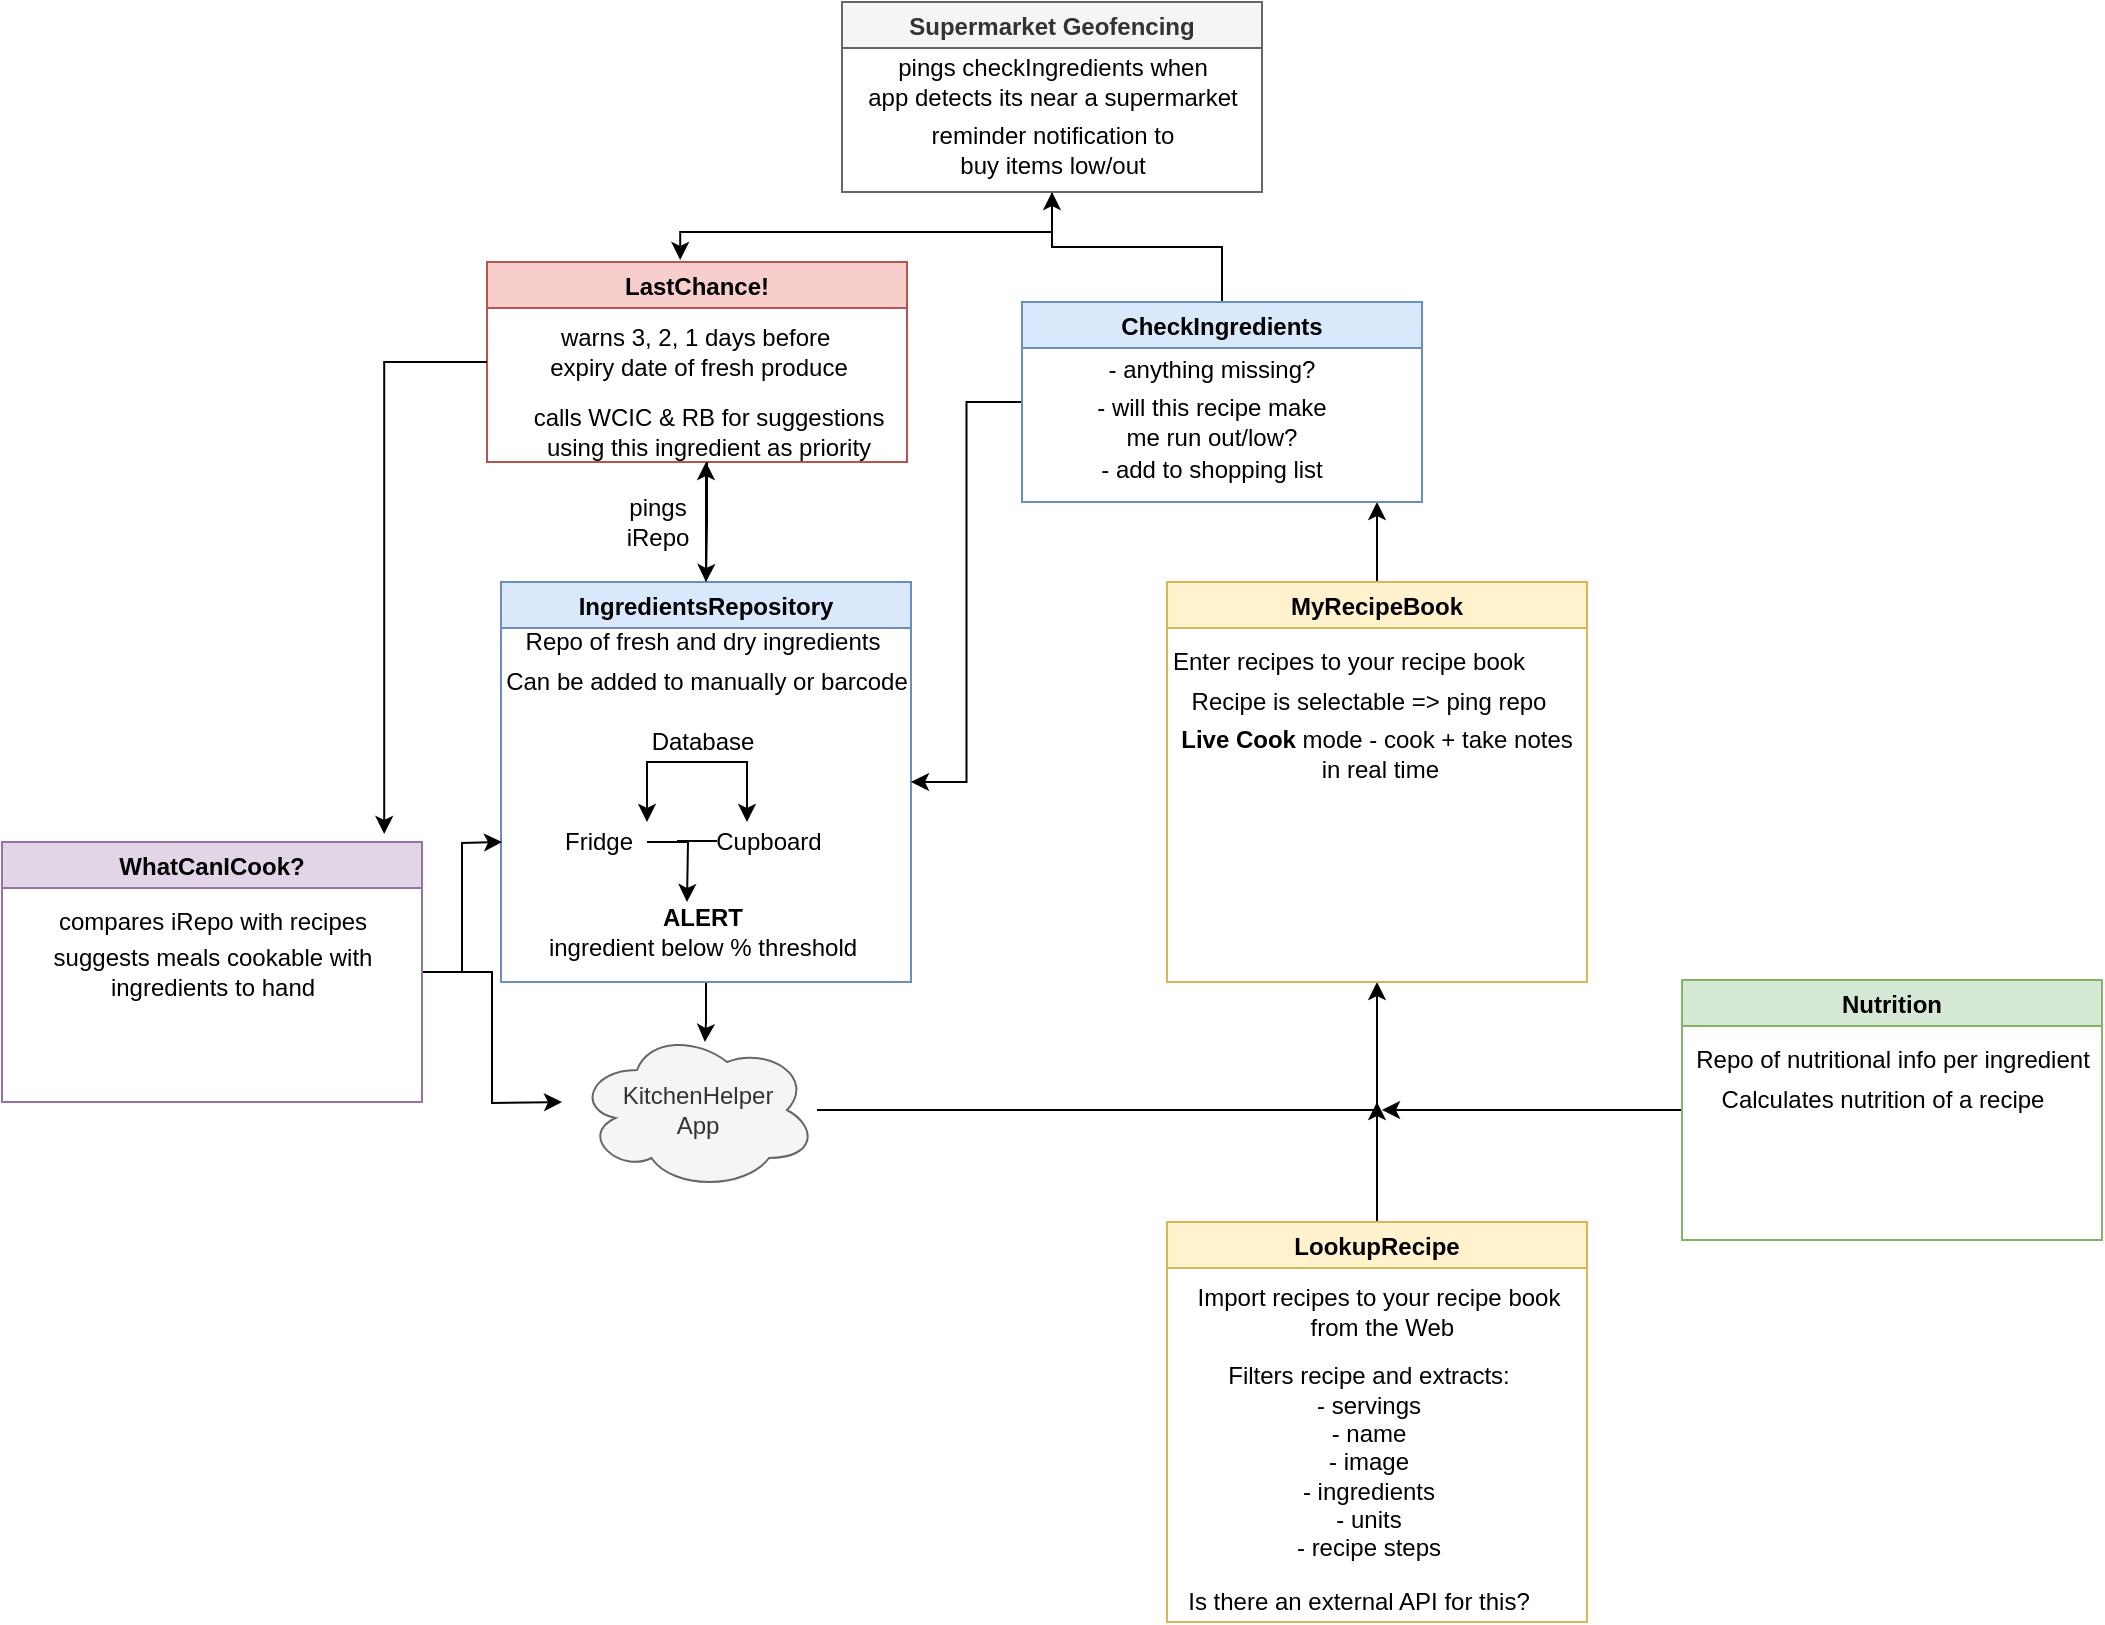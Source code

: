 <mxfile version="14.8.0" type="github">
  <diagram id="C5RBs43oDa-KdzZeNtuy" name="Page-1">
    <mxGraphModel dx="2066" dy="1958" grid="1" gridSize="10" guides="1" tooltips="1" connect="1" arrows="1" fold="1" page="1" pageScale="1" pageWidth="1169" pageHeight="827" math="0" shadow="0">
      <root>
        <mxCell id="WIyWlLk6GJQsqaUBKTNV-0" />
        <mxCell id="WIyWlLk6GJQsqaUBKTNV-1" parent="WIyWlLk6GJQsqaUBKTNV-0" />
        <mxCell id="CvALPrKDwg2GNkAODaw3-17" style="edgeStyle=orthogonalEdgeStyle;rounded=0;orthogonalLoop=1;jettySize=auto;html=1;" edge="1" parent="WIyWlLk6GJQsqaUBKTNV-1" source="CvALPrKDwg2GNkAODaw3-0" target="CvALPrKDwg2GNkAODaw3-18">
          <mxGeometry relative="1" as="geometry">
            <mxPoint x="662.5" y="310" as="targetPoint" />
          </mxGeometry>
        </mxCell>
        <mxCell id="CvALPrKDwg2GNkAODaw3-0" value="KitchenHelper&lt;br&gt;App" style="ellipse;shape=cloud;whiteSpace=wrap;html=1;fillColor=#f5f5f5;strokeColor=#666666;fontColor=#333333;" vertex="1" parent="WIyWlLk6GJQsqaUBKTNV-1">
          <mxGeometry x="387.5" y="334" width="120" height="80" as="geometry" />
        </mxCell>
        <mxCell id="CvALPrKDwg2GNkAODaw3-16" style="edgeStyle=orthogonalEdgeStyle;rounded=0;orthogonalLoop=1;jettySize=auto;html=1;entryX=0.533;entryY=0.075;entryDx=0;entryDy=0;entryPerimeter=0;" edge="1" parent="WIyWlLk6GJQsqaUBKTNV-1" source="CvALPrKDwg2GNkAODaw3-2" target="CvALPrKDwg2GNkAODaw3-0">
          <mxGeometry relative="1" as="geometry" />
        </mxCell>
        <mxCell id="CvALPrKDwg2GNkAODaw3-68" style="edgeStyle=orthogonalEdgeStyle;rounded=0;orthogonalLoop=1;jettySize=auto;html=1;" edge="1" parent="WIyWlLk6GJQsqaUBKTNV-1" source="CvALPrKDwg2GNkAODaw3-2">
          <mxGeometry relative="1" as="geometry">
            <mxPoint x="452" y="50" as="targetPoint" />
          </mxGeometry>
        </mxCell>
        <mxCell id="CvALPrKDwg2GNkAODaw3-2" value="IngredientsRepository" style="swimlane;fillColor=#dae8fc;strokeColor=#6c8ebf;" vertex="1" parent="WIyWlLk6GJQsqaUBKTNV-1">
          <mxGeometry x="349.5" y="110" width="205" height="200" as="geometry" />
        </mxCell>
        <mxCell id="CvALPrKDwg2GNkAODaw3-3" value="Database" style="text;html=1;align=center;verticalAlign=middle;resizable=0;points=[];autosize=1;strokeColor=none;" vertex="1" parent="CvALPrKDwg2GNkAODaw3-2">
          <mxGeometry x="65" y="70" width="70" height="20" as="geometry" />
        </mxCell>
        <mxCell id="CvALPrKDwg2GNkAODaw3-15" value="&lt;b&gt;ALERT&lt;/b&gt;&lt;br&gt;ingredient below % threshold" style="text;html=1;align=center;verticalAlign=middle;resizable=0;points=[];autosize=1;strokeColor=none;" vertex="1" parent="CvALPrKDwg2GNkAODaw3-2">
          <mxGeometry x="15" y="160" width="170" height="30" as="geometry" />
        </mxCell>
        <mxCell id="CvALPrKDwg2GNkAODaw3-21" value="Repo of fresh and dry ingredients" style="text;html=1;align=center;verticalAlign=middle;resizable=0;points=[];autosize=1;strokeColor=none;" vertex="1" parent="CvALPrKDwg2GNkAODaw3-2">
          <mxGeometry x="5" y="20" width="190" height="20" as="geometry" />
        </mxCell>
        <mxCell id="CvALPrKDwg2GNkAODaw3-22" value="Can be added to manually or barcode" style="text;html=1;align=center;verticalAlign=middle;resizable=0;points=[];autosize=1;strokeColor=none;" vertex="1" parent="CvALPrKDwg2GNkAODaw3-2">
          <mxGeometry x="-7.5" y="40" width="220" height="20" as="geometry" />
        </mxCell>
        <mxCell id="CvALPrKDwg2GNkAODaw3-6" style="edgeStyle=orthogonalEdgeStyle;rounded=0;orthogonalLoop=1;jettySize=auto;html=1;" edge="1" parent="WIyWlLk6GJQsqaUBKTNV-1">
          <mxGeometry relative="1" as="geometry">
            <mxPoint x="472.5" y="230" as="targetPoint" />
            <mxPoint x="447.5" y="200" as="sourcePoint" />
          </mxGeometry>
        </mxCell>
        <mxCell id="CvALPrKDwg2GNkAODaw3-7" style="edgeStyle=orthogonalEdgeStyle;rounded=0;orthogonalLoop=1;jettySize=auto;html=1;" edge="1" parent="WIyWlLk6GJQsqaUBKTNV-1">
          <mxGeometry relative="1" as="geometry">
            <mxPoint x="422.5" y="230" as="targetPoint" />
            <mxPoint x="447.5" y="200" as="sourcePoint" />
          </mxGeometry>
        </mxCell>
        <mxCell id="CvALPrKDwg2GNkAODaw3-10" style="edgeStyle=orthogonalEdgeStyle;rounded=0;orthogonalLoop=1;jettySize=auto;html=1;" edge="1" parent="WIyWlLk6GJQsqaUBKTNV-1" source="CvALPrKDwg2GNkAODaw3-8">
          <mxGeometry relative="1" as="geometry">
            <mxPoint x="442.5" y="270" as="targetPoint" />
          </mxGeometry>
        </mxCell>
        <mxCell id="CvALPrKDwg2GNkAODaw3-8" value="Fridge" style="text;html=1;align=center;verticalAlign=middle;resizable=0;points=[];autosize=1;strokeColor=none;" vertex="1" parent="WIyWlLk6GJQsqaUBKTNV-1">
          <mxGeometry x="372.5" y="230" width="50" height="20" as="geometry" />
        </mxCell>
        <mxCell id="CvALPrKDwg2GNkAODaw3-9" value="Cupboard" style="text;html=1;align=center;verticalAlign=middle;resizable=0;points=[];autosize=1;strokeColor=none;" vertex="1" parent="WIyWlLk6GJQsqaUBKTNV-1">
          <mxGeometry x="447.5" y="230" width="70" height="20" as="geometry" />
        </mxCell>
        <mxCell id="CvALPrKDwg2GNkAODaw3-13" value="" style="endArrow=none;html=1;" edge="1" parent="WIyWlLk6GJQsqaUBKTNV-1">
          <mxGeometry width="50" height="50" relative="1" as="geometry">
            <mxPoint x="437.5" y="239.5" as="sourcePoint" />
            <mxPoint x="457.5" y="239.5" as="targetPoint" />
          </mxGeometry>
        </mxCell>
        <mxCell id="CvALPrKDwg2GNkAODaw3-61" style="edgeStyle=orthogonalEdgeStyle;rounded=0;orthogonalLoop=1;jettySize=auto;html=1;" edge="1" parent="WIyWlLk6GJQsqaUBKTNV-1" source="CvALPrKDwg2GNkAODaw3-18">
          <mxGeometry relative="1" as="geometry">
            <mxPoint x="787.5" y="70" as="targetPoint" />
          </mxGeometry>
        </mxCell>
        <mxCell id="CvALPrKDwg2GNkAODaw3-18" value="MyRecipeBook" style="swimlane;fillColor=#fff2cc;strokeColor=#d6b656;" vertex="1" parent="WIyWlLk6GJQsqaUBKTNV-1">
          <mxGeometry x="682.5" y="110" width="210" height="200" as="geometry" />
        </mxCell>
        <mxCell id="CvALPrKDwg2GNkAODaw3-23" value="Recipe is selectable =&amp;gt; ping repo" style="text;html=1;align=center;verticalAlign=middle;resizable=0;points=[];autosize=1;strokeColor=none;" vertex="1" parent="CvALPrKDwg2GNkAODaw3-18">
          <mxGeometry x="5" y="50" width="190" height="20" as="geometry" />
        </mxCell>
        <mxCell id="CvALPrKDwg2GNkAODaw3-20" value="Enter recipes to your recipe book" style="text;html=1;align=center;verticalAlign=middle;resizable=0;points=[];autosize=1;strokeColor=none;" vertex="1" parent="CvALPrKDwg2GNkAODaw3-18">
          <mxGeometry x="-5" y="30" width="190" height="20" as="geometry" />
        </mxCell>
        <mxCell id="CvALPrKDwg2GNkAODaw3-32" value="&lt;b&gt;Live Cook&lt;/b&gt;&amp;nbsp;mode - cook + take notes&lt;br&gt;&amp;nbsp;in real time" style="text;html=1;align=center;verticalAlign=middle;resizable=0;points=[];autosize=1;strokeColor=none;" vertex="1" parent="CvALPrKDwg2GNkAODaw3-18">
          <mxGeometry x="-1" y="71" width="210" height="30" as="geometry" />
        </mxCell>
        <mxCell id="CvALPrKDwg2GNkAODaw3-37" style="edgeStyle=orthogonalEdgeStyle;rounded=0;orthogonalLoop=1;jettySize=auto;html=1;" edge="1" parent="WIyWlLk6GJQsqaUBKTNV-1" source="CvALPrKDwg2GNkAODaw3-33">
          <mxGeometry relative="1" as="geometry">
            <mxPoint x="787.5" y="370" as="targetPoint" />
          </mxGeometry>
        </mxCell>
        <mxCell id="CvALPrKDwg2GNkAODaw3-33" value="LookupRecipe" style="swimlane;fillColor=#fff2cc;strokeColor=#d6b656;" vertex="1" parent="WIyWlLk6GJQsqaUBKTNV-1">
          <mxGeometry x="682.5" y="430" width="210" height="200" as="geometry" />
        </mxCell>
        <mxCell id="CvALPrKDwg2GNkAODaw3-35" value="Import recipes to your recipe book&lt;br&gt;&amp;nbsp;from the Web" style="text;html=1;align=center;verticalAlign=middle;resizable=0;points=[];autosize=1;strokeColor=none;" vertex="1" parent="CvALPrKDwg2GNkAODaw3-33">
          <mxGeometry x="5" y="30" width="200" height="30" as="geometry" />
        </mxCell>
        <mxCell id="CvALPrKDwg2GNkAODaw3-38" value="Filters recipe and extracts:&lt;br&gt;- servings&lt;br&gt;- name&lt;br&gt;- image&lt;br&gt;- ingredients&lt;br&gt;- units&lt;br&gt;- recipe steps" style="text;html=1;align=center;verticalAlign=middle;resizable=0;points=[];autosize=1;strokeColor=none;" vertex="1" parent="CvALPrKDwg2GNkAODaw3-33">
          <mxGeometry x="20" y="70" width="160" height="100" as="geometry" />
        </mxCell>
        <mxCell id="CvALPrKDwg2GNkAODaw3-65" value="Is there an external API for this?" style="text;html=1;align=center;verticalAlign=middle;resizable=0;points=[];autosize=1;strokeColor=none;" vertex="1" parent="CvALPrKDwg2GNkAODaw3-33">
          <mxGeometry y="180" width="190" height="20" as="geometry" />
        </mxCell>
        <mxCell id="CvALPrKDwg2GNkAODaw3-44" style="edgeStyle=orthogonalEdgeStyle;rounded=0;orthogonalLoop=1;jettySize=auto;html=1;" edge="1" parent="WIyWlLk6GJQsqaUBKTNV-1" source="CvALPrKDwg2GNkAODaw3-39">
          <mxGeometry relative="1" as="geometry">
            <mxPoint x="790" y="374" as="targetPoint" />
          </mxGeometry>
        </mxCell>
        <mxCell id="CvALPrKDwg2GNkAODaw3-39" value="Nutrition" style="swimlane;fillColor=#d5e8d4;strokeColor=#82b366;" vertex="1" parent="WIyWlLk6GJQsqaUBKTNV-1">
          <mxGeometry x="940" y="309" width="210" height="130" as="geometry" />
        </mxCell>
        <mxCell id="CvALPrKDwg2GNkAODaw3-40" value="Calculates nutrition of a recipe" style="text;html=1;align=center;verticalAlign=middle;resizable=0;points=[];autosize=1;strokeColor=none;" vertex="1" parent="CvALPrKDwg2GNkAODaw3-39">
          <mxGeometry x="10" y="50" width="180" height="20" as="geometry" />
        </mxCell>
        <mxCell id="CvALPrKDwg2GNkAODaw3-41" value="Repo of nutritional info per ingredient" style="text;html=1;align=center;verticalAlign=middle;resizable=0;points=[];autosize=1;strokeColor=none;" vertex="1" parent="CvALPrKDwg2GNkAODaw3-39">
          <mxGeometry y="30" width="210" height="20" as="geometry" />
        </mxCell>
        <mxCell id="CvALPrKDwg2GNkAODaw3-54" style="edgeStyle=orthogonalEdgeStyle;rounded=0;orthogonalLoop=1;jettySize=auto;html=1;" edge="1" parent="WIyWlLk6GJQsqaUBKTNV-1" source="CvALPrKDwg2GNkAODaw3-45">
          <mxGeometry relative="1" as="geometry">
            <mxPoint x="350" y="240" as="targetPoint" />
          </mxGeometry>
        </mxCell>
        <mxCell id="CvALPrKDwg2GNkAODaw3-55" style="edgeStyle=orthogonalEdgeStyle;rounded=0;orthogonalLoop=1;jettySize=auto;html=1;" edge="1" parent="WIyWlLk6GJQsqaUBKTNV-1" source="CvALPrKDwg2GNkAODaw3-45">
          <mxGeometry relative="1" as="geometry">
            <mxPoint x="380" y="370" as="targetPoint" />
          </mxGeometry>
        </mxCell>
        <mxCell id="CvALPrKDwg2GNkAODaw3-45" value="WhatCanICook?" style="swimlane;fillColor=#e1d5e7;strokeColor=#9673a6;" vertex="1" parent="WIyWlLk6GJQsqaUBKTNV-1">
          <mxGeometry x="100" y="240" width="210" height="130" as="geometry" />
        </mxCell>
        <mxCell id="CvALPrKDwg2GNkAODaw3-46" value="suggests meals cookable with&lt;br&gt;ingredients to hand" style="text;html=1;align=center;verticalAlign=middle;resizable=0;points=[];autosize=1;strokeColor=none;" vertex="1" parent="CvALPrKDwg2GNkAODaw3-45">
          <mxGeometry x="20" y="50" width="170" height="30" as="geometry" />
        </mxCell>
        <mxCell id="CvALPrKDwg2GNkAODaw3-47" value="compares iRepo with recipes" style="text;html=1;align=center;verticalAlign=middle;resizable=0;points=[];autosize=1;strokeColor=none;" vertex="1" parent="CvALPrKDwg2GNkAODaw3-45">
          <mxGeometry x="20" y="30" width="170" height="20" as="geometry" />
        </mxCell>
        <mxCell id="CvALPrKDwg2GNkAODaw3-48" value="LastChance!" style="swimlane;fillColor=#f8cecc;strokeColor=#b85450;" vertex="1" parent="WIyWlLk6GJQsqaUBKTNV-1">
          <mxGeometry x="342.5" y="-50" width="210" height="100" as="geometry" />
        </mxCell>
        <mxCell id="CvALPrKDwg2GNkAODaw3-50" value="warns 3, 2, 1 days before&amp;nbsp;&lt;br&gt;expiry date of fresh produce" style="text;html=1;align=center;verticalAlign=middle;resizable=0;points=[];autosize=1;strokeColor=none;" vertex="1" parent="CvALPrKDwg2GNkAODaw3-48">
          <mxGeometry x="25" y="30" width="160" height="30" as="geometry" />
        </mxCell>
        <mxCell id="CvALPrKDwg2GNkAODaw3-51" value="calls WCIC &amp;amp; RB for suggestions&lt;br&gt;using this ingredient as priority" style="text;html=1;align=center;verticalAlign=middle;resizable=0;points=[];autosize=1;strokeColor=none;" vertex="1" parent="CvALPrKDwg2GNkAODaw3-48">
          <mxGeometry x="15" y="70" width="190" height="30" as="geometry" />
        </mxCell>
        <mxCell id="CvALPrKDwg2GNkAODaw3-53" style="edgeStyle=orthogonalEdgeStyle;rounded=0;orthogonalLoop=1;jettySize=auto;html=1;entryX=0.91;entryY=-0.031;entryDx=0;entryDy=0;entryPerimeter=0;exitX=0;exitY=0.5;exitDx=0;exitDy=0;" edge="1" parent="WIyWlLk6GJQsqaUBKTNV-1" source="CvALPrKDwg2GNkAODaw3-48" target="CvALPrKDwg2GNkAODaw3-45">
          <mxGeometry relative="1" as="geometry">
            <mxPoint x="340" y="-5" as="sourcePoint" />
          </mxGeometry>
        </mxCell>
        <mxCell id="CvALPrKDwg2GNkAODaw3-63" style="edgeStyle=orthogonalEdgeStyle;rounded=0;orthogonalLoop=1;jettySize=auto;html=1;entryX=1;entryY=0.5;entryDx=0;entryDy=0;" edge="1" parent="WIyWlLk6GJQsqaUBKTNV-1" source="CvALPrKDwg2GNkAODaw3-57" target="CvALPrKDwg2GNkAODaw3-2">
          <mxGeometry relative="1" as="geometry" />
        </mxCell>
        <mxCell id="CvALPrKDwg2GNkAODaw3-75" style="edgeStyle=orthogonalEdgeStyle;rounded=0;orthogonalLoop=1;jettySize=auto;html=1;exitX=0.5;exitY=0;exitDx=0;exitDy=0;entryX=0.5;entryY=1;entryDx=0;entryDy=0;" edge="1" parent="WIyWlLk6GJQsqaUBKTNV-1" source="CvALPrKDwg2GNkAODaw3-57" target="CvALPrKDwg2GNkAODaw3-70">
          <mxGeometry relative="1" as="geometry" />
        </mxCell>
        <mxCell id="CvALPrKDwg2GNkAODaw3-57" value="CheckIngredients" style="swimlane;fillColor=#dae8fc;strokeColor=#6c8ebf;" vertex="1" parent="WIyWlLk6GJQsqaUBKTNV-1">
          <mxGeometry x="610" y="-30" width="200" height="100" as="geometry" />
        </mxCell>
        <mxCell id="CvALPrKDwg2GNkAODaw3-28" value="- anything missing?" style="text;html=1;strokeColor=none;fillColor=none;align=center;verticalAlign=middle;whiteSpace=wrap;rounded=0;" vertex="1" parent="CvALPrKDwg2GNkAODaw3-57">
          <mxGeometry x="30" y="24" width="130" height="20" as="geometry" />
        </mxCell>
        <mxCell id="CvALPrKDwg2GNkAODaw3-29" value="- will this recipe make me run out/low?" style="text;html=1;strokeColor=none;fillColor=none;align=center;verticalAlign=middle;whiteSpace=wrap;rounded=0;" vertex="1" parent="CvALPrKDwg2GNkAODaw3-57">
          <mxGeometry x="30" y="50" width="130" height="20" as="geometry" />
        </mxCell>
        <mxCell id="CvALPrKDwg2GNkAODaw3-30" value="- add to shopping list" style="text;html=1;strokeColor=none;fillColor=none;align=center;verticalAlign=middle;whiteSpace=wrap;rounded=0;" vertex="1" parent="CvALPrKDwg2GNkAODaw3-57">
          <mxGeometry x="30" y="74" width="130" height="20" as="geometry" />
        </mxCell>
        <mxCell id="CvALPrKDwg2GNkAODaw3-60" value="&lt;span style=&quot;color: rgba(0 , 0 , 0 , 0) ; font-family: monospace ; font-size: 0px&quot;&gt;%3CmxGraphModel%3E%3Croot%3E%3CmxCell%20id%3D%220%22%2F%3E%3CmxCell%20id%3D%221%22%20parent%3D%220%22%2F%3E%3CmxCell%20id%3D%222%22%20value%3D%22-%20anything%20missing%3F%22%20style%3D%22text%3Bhtml%3D1%3BstrokeColor%3Dnone%3BfillColor%3Dnone%3Balign%3Dcenter%3BverticalAlign%3Dmiddle%3BwhiteSpace%3Dwrap%3Brounded%3D0%3B%22%20vertex%3D%221%22%20parent%3D%221%22%3E%3CmxGeometry%20x%3D%22552.5%22%20y%3D%22180%22%20width%3D%22130%22%20height%3D%2220%22%20as%3D%22geometry%22%2F%3E%3C%2FmxCell%3E%3CmxCell%20id%3D%223%22%20value%3D%22-%20will%20this%20recipe%20make%20me%20run%20out%2Flow%3F%22%20style%3D%22text%3Bhtml%3D1%3BstrokeColor%3Dnone%3BfillColor%3Dnone%3Balign%3Dcenter%3BverticalAlign%3Dmiddle%3BwhiteSpace%3Dwrap%3Brounded%3D0%3B%22%20vertex%3D%221%22%20parent%3D%221%22%3E%3CmxGeometry%20x%3D%22552.5%22%20y%3D%22210%22%20width%3D%22130%22%20height%3D%2220%22%20as%3D%22geometry%22%2F%3E%3C%2FmxCell%3E%3CmxCell%20id%3D%224%22%20value%3D%22-%20add%20to%20shopping%20list%22%20style%3D%22text%3Bhtml%3D1%3BstrokeColor%3Dnone%3BfillColor%3Dnone%3Balign%3Dcenter%3BverticalAlign%3Dmiddle%3BwhiteSpace%3Dwrap%3Brounded%3D0%3B%22%20vertex%3D%221%22%20parent%3D%221%22%3E%3CmxGeometry%20x%3D%22552.5%22%20y%3D%22240%22%20width%3D%22130%22%20height%3D%2220%22%20as%3D%22geometry%22%2F%3E%3C%2FmxCell%3E%3C%2Froot%3E%3C%2FmxGraphModel%3E&lt;/span&gt;" style="text;html=1;align=center;verticalAlign=middle;resizable=0;points=[];autosize=1;strokeColor=none;" vertex="1" parent="WIyWlLk6GJQsqaUBKTNV-1">
          <mxGeometry x="680" y="20" width="20" height="20" as="geometry" />
        </mxCell>
        <mxCell id="CvALPrKDwg2GNkAODaw3-64" style="edgeStyle=orthogonalEdgeStyle;rounded=0;orthogonalLoop=1;jettySize=auto;html=1;entryX=0.5;entryY=0;entryDx=0;entryDy=0;" edge="1" parent="WIyWlLk6GJQsqaUBKTNV-1" source="CvALPrKDwg2GNkAODaw3-51" target="CvALPrKDwg2GNkAODaw3-2">
          <mxGeometry relative="1" as="geometry" />
        </mxCell>
        <mxCell id="CvALPrKDwg2GNkAODaw3-69" value="pings iRepo" style="text;html=1;strokeColor=none;fillColor=none;align=center;verticalAlign=middle;whiteSpace=wrap;rounded=0;" vertex="1" parent="WIyWlLk6GJQsqaUBKTNV-1">
          <mxGeometry x="407.5" y="70" width="40" height="20" as="geometry" />
        </mxCell>
        <mxCell id="CvALPrKDwg2GNkAODaw3-77" style="edgeStyle=orthogonalEdgeStyle;rounded=0;orthogonalLoop=1;jettySize=auto;html=1;entryX=0.46;entryY=-0.01;entryDx=0;entryDy=0;entryPerimeter=0;" edge="1" parent="WIyWlLk6GJQsqaUBKTNV-1" source="CvALPrKDwg2GNkAODaw3-70" target="CvALPrKDwg2GNkAODaw3-48">
          <mxGeometry relative="1" as="geometry">
            <mxPoint x="440" y="-132.5" as="targetPoint" />
            <Array as="points">
              <mxPoint x="625" y="-65" />
              <mxPoint x="439" y="-65" />
            </Array>
          </mxGeometry>
        </mxCell>
        <mxCell id="CvALPrKDwg2GNkAODaw3-70" value="Supermarket Geofencing" style="swimlane;fillColor=#f5f5f5;strokeColor=#666666;fontColor=#333333;" vertex="1" parent="WIyWlLk6GJQsqaUBKTNV-1">
          <mxGeometry x="520" y="-180" width="210" height="95" as="geometry" />
        </mxCell>
        <mxCell id="CvALPrKDwg2GNkAODaw3-72" value="pings checkIngredients when&lt;br&gt;app detects its near a supermarket" style="text;html=1;align=center;verticalAlign=middle;resizable=0;points=[];autosize=1;strokeColor=none;" vertex="1" parent="CvALPrKDwg2GNkAODaw3-70">
          <mxGeometry x="5" y="25" width="200" height="30" as="geometry" />
        </mxCell>
        <mxCell id="CvALPrKDwg2GNkAODaw3-74" value="reminder notification to&lt;br&gt;buy items low/out" style="text;html=1;align=center;verticalAlign=middle;resizable=0;points=[];autosize=1;strokeColor=none;" vertex="1" parent="CvALPrKDwg2GNkAODaw3-70">
          <mxGeometry x="35" y="59" width="140" height="30" as="geometry" />
        </mxCell>
      </root>
    </mxGraphModel>
  </diagram>
</mxfile>
